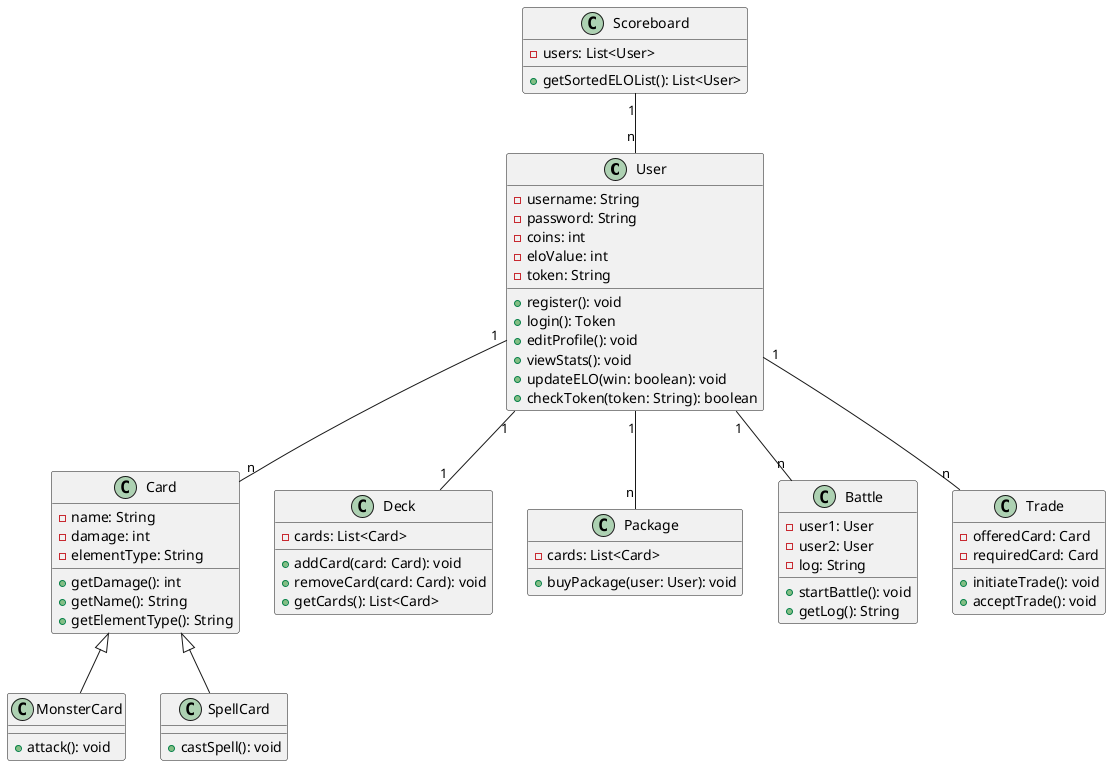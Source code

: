 @startuml

class User
{
    - username: String
    - password: String
    - coins: int
    - eloValue: int
    - token: String

    + register(): void
    + login(): Token
    + editProfile(): void
    + viewStats(): void
    + updateELO(win: boolean): void
    + checkToken(token: String): boolean
}

class Card
{
    - name: String
    - damage: int
    - elementType: String

    + getDamage(): int
    + getName(): String
    + getElementType(): String
}

class MonsterCard extends Card
{
    + attack(): void
}

class SpellCard extends Card
{
    + castSpell(): void
}

class Deck
{
    - cards: List<Card>

    + addCard(card: Card): void
    + removeCard(card: Card): void
    + getCards(): List<Card>
}

class Package
{
    - cards: List<Card>

    + buyPackage(user: User): void
}

class Battle
{
    - user1: User
    - user2: User
    - log: String

    + startBattle(): void
    + getLog(): String
}

class Trade
{
    - offeredCard: Card
    - requiredCard: Card

    + initiateTrade(): void
    + acceptTrade(): void
}

class Scoreboard
{
    - users: List<User>

    + getSortedELOList(): List<User>
}

User "1" -- "n" Card
User "1" -- "1" Deck
User "1" -- "n" Package
User "1" -- "n" Battle
User "1" -- "n" Trade
Scoreboard "1" -- "n" User

@enduml
